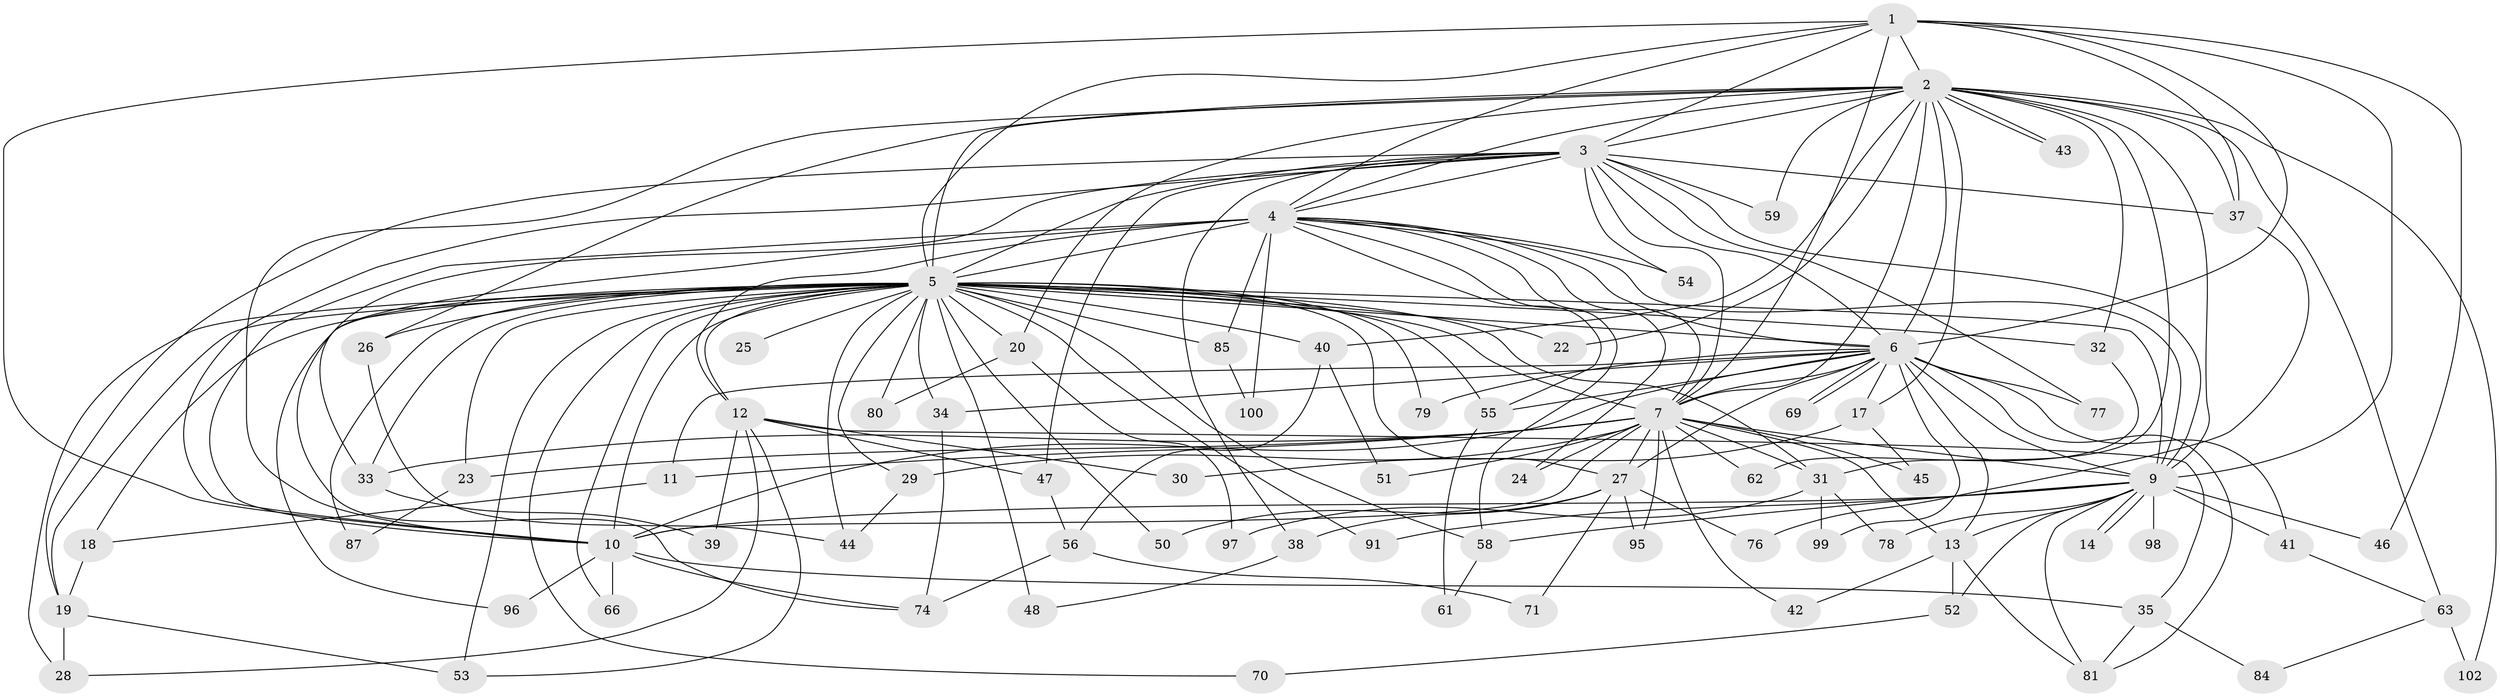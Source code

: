 // Generated by graph-tools (version 1.1) at 2025/23/03/03/25 07:23:45]
// undirected, 77 vertices, 185 edges
graph export_dot {
graph [start="1"]
  node [color=gray90,style=filled];
  1;
  2 [super="+89"];
  3 [super="+86"];
  4 [super="+93"];
  5 [super="+8"];
  6 [super="+101"];
  7 [super="+16"];
  9 [super="+94"];
  10 [super="+60"];
  11;
  12 [super="+36"];
  13 [super="+15"];
  14;
  17;
  18;
  19 [super="+21"];
  20;
  22;
  23;
  24;
  25;
  26 [super="+72"];
  27 [super="+67"];
  28 [super="+64"];
  29;
  30;
  31 [super="+57"];
  32;
  33;
  34;
  35 [super="+83"];
  37 [super="+49"];
  38;
  39;
  40;
  41;
  42;
  43;
  44 [super="+68"];
  45;
  46;
  47;
  48;
  50;
  51;
  52;
  53 [super="+75"];
  54;
  55 [super="+90"];
  56 [super="+88"];
  58 [super="+73"];
  59;
  61;
  62;
  63 [super="+65"];
  66;
  69;
  70;
  71;
  74 [super="+92"];
  76;
  77;
  78;
  79;
  80;
  81 [super="+82"];
  84;
  85;
  87;
  91;
  95;
  96;
  97;
  98;
  99;
  100;
  102;
  1 -- 2;
  1 -- 3;
  1 -- 4 [weight=2];
  1 -- 5 [weight=2];
  1 -- 6 [weight=2];
  1 -- 7;
  1 -- 9 [weight=2];
  1 -- 10;
  1 -- 37;
  1 -- 46;
  2 -- 3;
  2 -- 4;
  2 -- 5 [weight=2];
  2 -- 6;
  2 -- 7;
  2 -- 9;
  2 -- 10;
  2 -- 17;
  2 -- 20;
  2 -- 22;
  2 -- 32;
  2 -- 37;
  2 -- 40;
  2 -- 43;
  2 -- 43;
  2 -- 59;
  2 -- 63 [weight=2];
  2 -- 102;
  2 -- 31;
  2 -- 26;
  3 -- 4;
  3 -- 5 [weight=2];
  3 -- 6;
  3 -- 7;
  3 -- 9;
  3 -- 10;
  3 -- 19;
  3 -- 38;
  3 -- 47;
  3 -- 54;
  3 -- 59;
  3 -- 77;
  3 -- 33;
  3 -- 37;
  4 -- 5 [weight=2];
  4 -- 6;
  4 -- 7;
  4 -- 9;
  4 -- 10 [weight=2];
  4 -- 24;
  4 -- 54;
  4 -- 55;
  4 -- 58;
  4 -- 85;
  4 -- 100;
  4 -- 12;
  4 -- 74;
  5 -- 6 [weight=2];
  5 -- 7 [weight=3];
  5 -- 9 [weight=2];
  5 -- 10 [weight=2];
  5 -- 20;
  5 -- 23;
  5 -- 33;
  5 -- 34;
  5 -- 40;
  5 -- 44;
  5 -- 48;
  5 -- 50;
  5 -- 53;
  5 -- 80;
  5 -- 87;
  5 -- 66;
  5 -- 70;
  5 -- 12;
  5 -- 79;
  5 -- 18;
  5 -- 19;
  5 -- 85;
  5 -- 22;
  5 -- 25;
  5 -- 26;
  5 -- 27;
  5 -- 91;
  5 -- 29;
  5 -- 31;
  5 -- 32;
  5 -- 96;
  5 -- 55;
  5 -- 58;
  5 -- 28;
  6 -- 7;
  6 -- 9;
  6 -- 10;
  6 -- 11;
  6 -- 17;
  6 -- 27;
  6 -- 34;
  6 -- 41;
  6 -- 69;
  6 -- 69;
  6 -- 77;
  6 -- 79;
  6 -- 81;
  6 -- 99;
  6 -- 55;
  6 -- 13;
  7 -- 9;
  7 -- 10;
  7 -- 11;
  7 -- 13;
  7 -- 23;
  7 -- 24;
  7 -- 29;
  7 -- 31;
  7 -- 33;
  7 -- 42;
  7 -- 45;
  7 -- 51;
  7 -- 62;
  7 -- 95;
  7 -- 27;
  9 -- 10;
  9 -- 13;
  9 -- 14;
  9 -- 14;
  9 -- 41;
  9 -- 46;
  9 -- 52;
  9 -- 78;
  9 -- 91;
  9 -- 98 [weight=2];
  9 -- 81;
  9 -- 58;
  10 -- 35;
  10 -- 66;
  10 -- 74;
  10 -- 96;
  11 -- 18;
  12 -- 28;
  12 -- 30;
  12 -- 35;
  12 -- 39;
  12 -- 53;
  12 -- 47;
  13 -- 42;
  13 -- 52;
  13 -- 81;
  17 -- 30;
  17 -- 45;
  18 -- 19;
  19 -- 28;
  19 -- 53;
  20 -- 80;
  20 -- 97;
  23 -- 87;
  26 -- 44;
  27 -- 38;
  27 -- 50;
  27 -- 95;
  27 -- 76;
  27 -- 71;
  29 -- 44;
  31 -- 78;
  31 -- 99;
  31 -- 97;
  32 -- 62;
  33 -- 39;
  34 -- 74;
  35 -- 84;
  35 -- 81;
  37 -- 76;
  38 -- 48;
  40 -- 51;
  40 -- 56;
  41 -- 63;
  47 -- 56;
  52 -- 70;
  55 -- 61;
  56 -- 71;
  56 -- 74;
  58 -- 61;
  63 -- 102;
  63 -- 84;
  85 -- 100;
}
